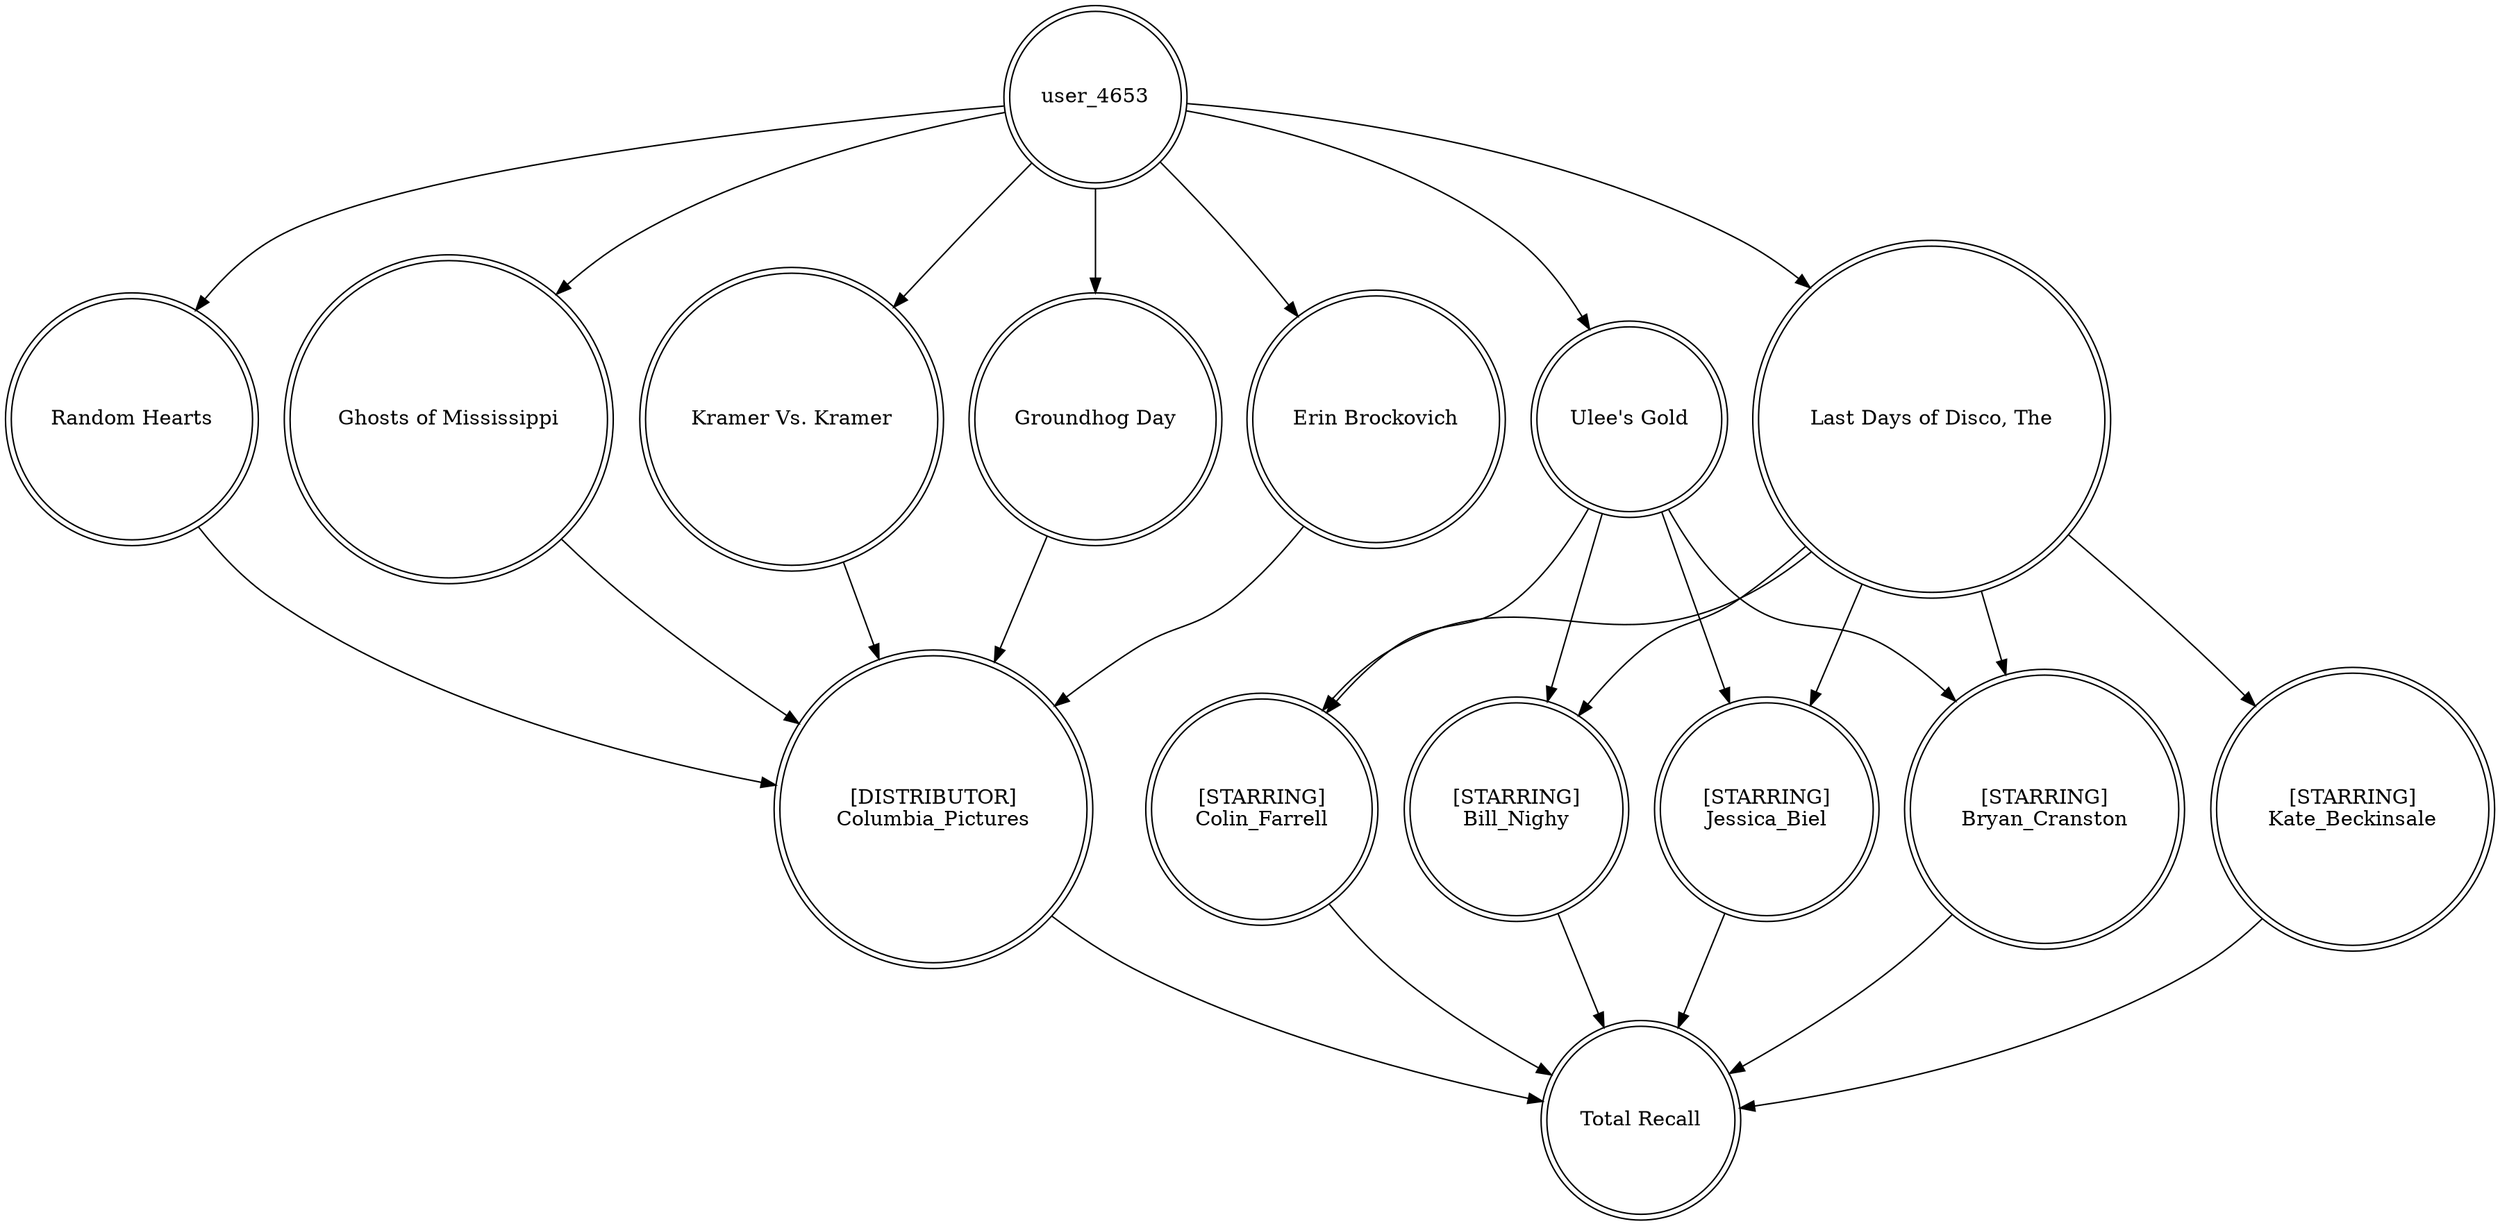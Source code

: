 digraph finite_state_machine {
	node [shape=doublecircle]
	"Erin Brockovich" -> "[DISTRIBUTOR]
Columbia_Pictures"
	"Ulee's Gold" -> "[STARRING]
Colin_Farrell"
	"Last Days of Disco, The" -> "[STARRING]
Bill_Nighy"
	"Random Hearts" -> "[DISTRIBUTOR]
Columbia_Pictures"
	"Ulee's Gold" -> "[STARRING]
Jessica_Biel"
	user_4653 -> "Ghosts of Mississippi"
	"[STARRING]
Bryan_Cranston" -> "Total Recall"
	user_4653 -> "Kramer Vs. Kramer"
	"Last Days of Disco, The" -> "[STARRING]
Jessica_Biel"
	user_4653 -> "Random Hearts"
	"Kramer Vs. Kramer" -> "[DISTRIBUTOR]
Columbia_Pictures"
	"[STARRING]
Jessica_Biel" -> "Total Recall"
	"[STARRING]
Colin_Farrell" -> "Total Recall"
	"Last Days of Disco, The" -> "[STARRING]
Colin_Farrell"
	user_4653 -> "Ulee's Gold"
	"Ulee's Gold" -> "[STARRING]
Bryan_Cranston"
	"[STARRING]
Bill_Nighy" -> "Total Recall"
	"[STARRING]
Kate_Beckinsale" -> "Total Recall"
	"Groundhog Day" -> "[DISTRIBUTOR]
Columbia_Pictures"
	"[DISTRIBUTOR]
Columbia_Pictures" -> "Total Recall"
	"Last Days of Disco, The" -> "[STARRING]
Kate_Beckinsale"
	user_4653 -> "Groundhog Day"
	"Ghosts of Mississippi" -> "[DISTRIBUTOR]
Columbia_Pictures"
	"Ulee's Gold" -> "[STARRING]
Bill_Nighy"
	user_4653 -> "Erin Brockovich"
	"Last Days of Disco, The" -> "[STARRING]
Bryan_Cranston"
	user_4653 -> "Last Days of Disco, The"
}
